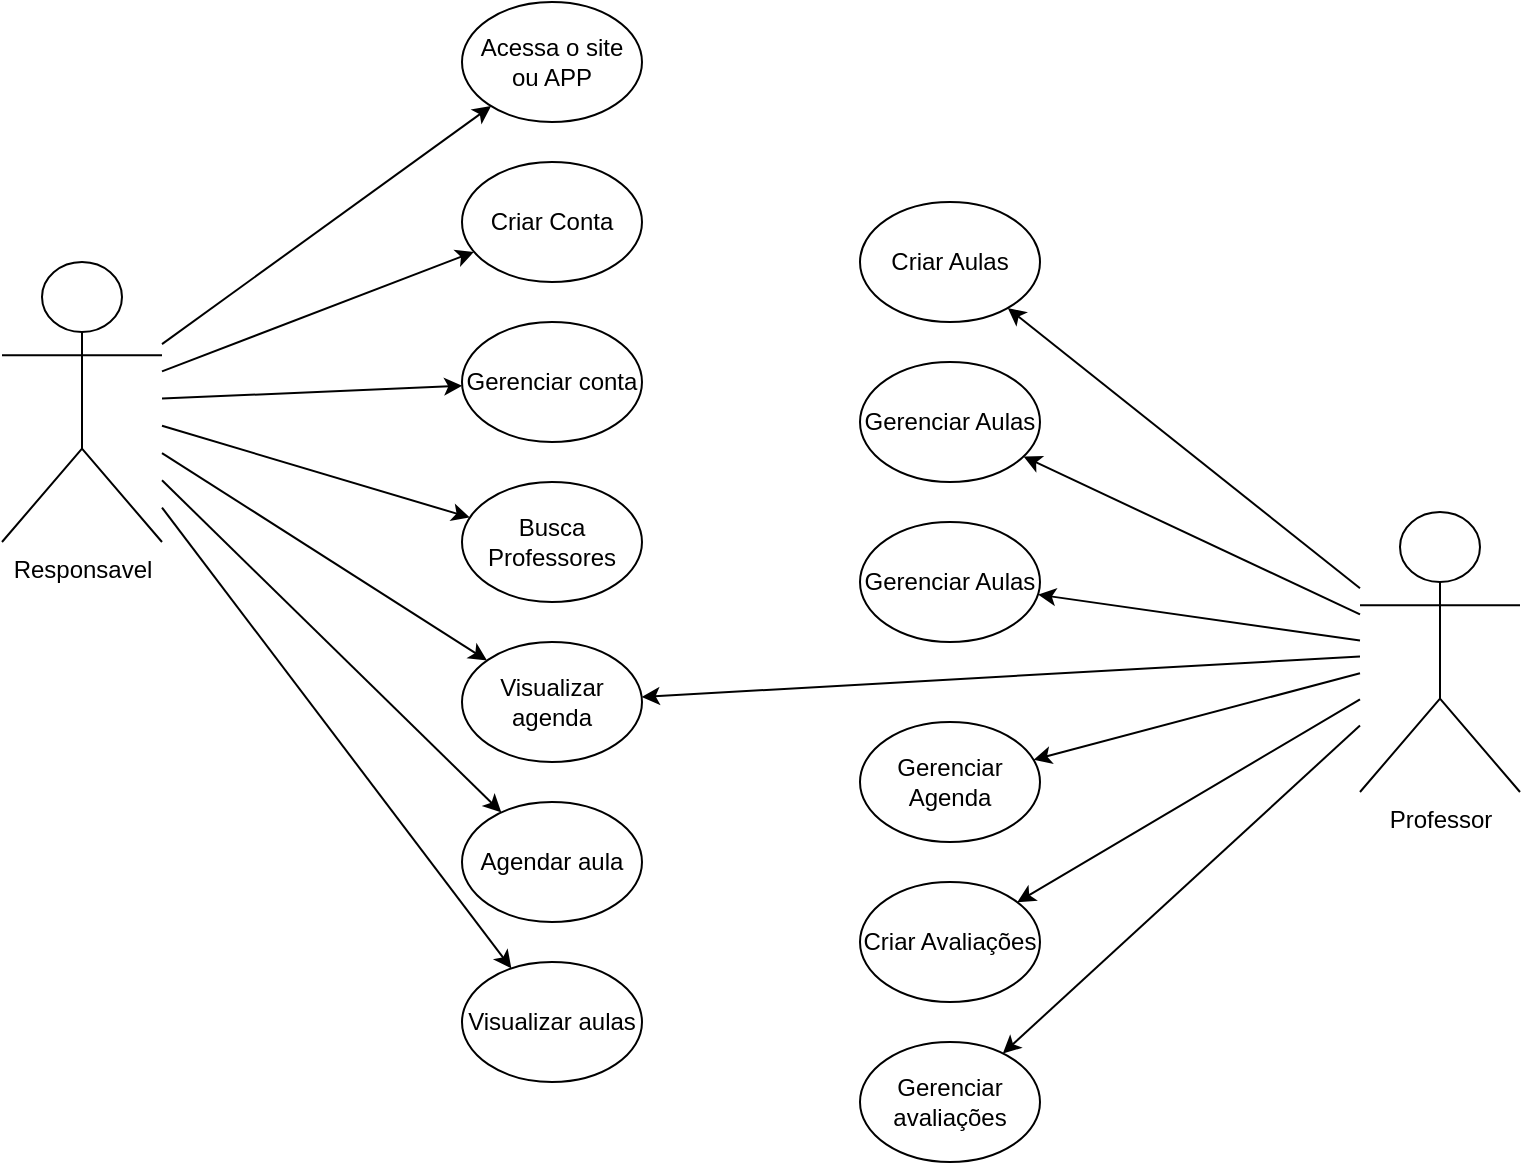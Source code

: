 <mxfile version="26.2.12" pages="2">
  <diagram name="Página-1" id="_fJPHz3GEHOpVOtCrLtM">
    <mxGraphModel dx="1108" dy="609" grid="1" gridSize="10" guides="1" tooltips="1" connect="1" arrows="1" fold="1" page="1" pageScale="1" pageWidth="827" pageHeight="1169" background="none" math="0" shadow="0">
      <root>
        <mxCell id="0" />
        <mxCell id="1" parent="0" />
        <mxCell id="9yZYR11vGM9fc_dX3TNe-1" value="Responsavel" style="shape=umlActor;verticalLabelPosition=bottom;verticalAlign=top;html=1;outlineConnect=0;" vertex="1" parent="1">
          <mxGeometry x="30" y="170" width="80" height="140" as="geometry" />
        </mxCell>
        <mxCell id="9yZYR11vGM9fc_dX3TNe-2" value="Criar Conta" style="ellipse;whiteSpace=wrap;html=1;" vertex="1" parent="1">
          <mxGeometry x="260" y="120" width="90" height="60" as="geometry" />
        </mxCell>
        <mxCell id="9yZYR11vGM9fc_dX3TNe-3" value="Gerenciar conta" style="ellipse;whiteSpace=wrap;html=1;" vertex="1" parent="1">
          <mxGeometry x="260" y="200" width="90" height="60" as="geometry" />
        </mxCell>
        <mxCell id="9yZYR11vGM9fc_dX3TNe-4" value="Visualizar agenda" style="ellipse;whiteSpace=wrap;html=1;" vertex="1" parent="1">
          <mxGeometry x="260" y="360" width="90" height="60" as="geometry" />
        </mxCell>
        <mxCell id="9yZYR11vGM9fc_dX3TNe-5" value="Agendar aula" style="ellipse;whiteSpace=wrap;html=1;" vertex="1" parent="1">
          <mxGeometry x="260" y="440" width="90" height="60" as="geometry" />
        </mxCell>
        <mxCell id="9yZYR11vGM9fc_dX3TNe-6" value="Visualizar aulas" style="ellipse;whiteSpace=wrap;html=1;" vertex="1" parent="1">
          <mxGeometry x="260" y="520" width="90" height="60" as="geometry" />
        </mxCell>
        <mxCell id="9yZYR11vGM9fc_dX3TNe-8" value="" style="endArrow=classic;html=1;rounded=0;" edge="1" parent="1" source="9yZYR11vGM9fc_dX3TNe-1" target="9yZYR11vGM9fc_dX3TNe-2">
          <mxGeometry width="50" height="50" relative="1" as="geometry">
            <mxPoint x="410" y="340" as="sourcePoint" />
            <mxPoint x="460" y="290" as="targetPoint" />
          </mxGeometry>
        </mxCell>
        <mxCell id="9yZYR11vGM9fc_dX3TNe-9" value="" style="endArrow=classic;html=1;rounded=0;" edge="1" parent="1" source="9yZYR11vGM9fc_dX3TNe-1" target="9yZYR11vGM9fc_dX3TNe-3">
          <mxGeometry width="50" height="50" relative="1" as="geometry">
            <mxPoint x="140" y="289" as="sourcePoint" />
            <mxPoint x="289" y="150" as="targetPoint" />
          </mxGeometry>
        </mxCell>
        <mxCell id="9yZYR11vGM9fc_dX3TNe-10" value="" style="endArrow=classic;html=1;rounded=0;" edge="1" parent="1" source="9yZYR11vGM9fc_dX3TNe-1" target="9yZYR11vGM9fc_dX3TNe-4">
          <mxGeometry width="50" height="50" relative="1" as="geometry">
            <mxPoint x="140" y="258" as="sourcePoint" />
            <mxPoint x="280" y="179" as="targetPoint" />
          </mxGeometry>
        </mxCell>
        <mxCell id="9yZYR11vGM9fc_dX3TNe-11" value="" style="endArrow=classic;html=1;rounded=0;" edge="1" parent="1" source="9yZYR11vGM9fc_dX3TNe-1" target="9yZYR11vGM9fc_dX3TNe-5">
          <mxGeometry width="50" height="50" relative="1" as="geometry">
            <mxPoint x="140" y="273" as="sourcePoint" />
            <mxPoint x="272" y="248" as="targetPoint" />
          </mxGeometry>
        </mxCell>
        <mxCell id="9yZYR11vGM9fc_dX3TNe-12" value="" style="endArrow=classic;html=1;rounded=0;" edge="1" parent="1" source="9yZYR11vGM9fc_dX3TNe-1" target="9yZYR11vGM9fc_dX3TNe-6">
          <mxGeometry width="50" height="50" relative="1" as="geometry">
            <mxPoint x="140" y="287" as="sourcePoint" />
            <mxPoint x="272" y="312" as="targetPoint" />
          </mxGeometry>
        </mxCell>
        <mxCell id="9yZYR11vGM9fc_dX3TNe-14" value="Professor" style="shape=umlActor;verticalLabelPosition=bottom;verticalAlign=top;html=1;outlineConnect=0;" vertex="1" parent="1">
          <mxGeometry x="709" y="295" width="80" height="140" as="geometry" />
        </mxCell>
        <mxCell id="9yZYR11vGM9fc_dX3TNe-15" value="Gerenciar Agenda" style="ellipse;whiteSpace=wrap;html=1;" vertex="1" parent="1">
          <mxGeometry x="459" y="400" width="90" height="60" as="geometry" />
        </mxCell>
        <mxCell id="9yZYR11vGM9fc_dX3TNe-16" value="Criar Aulas" style="ellipse;whiteSpace=wrap;html=1;" vertex="1" parent="1">
          <mxGeometry x="459" y="140" width="90" height="60" as="geometry" />
        </mxCell>
        <mxCell id="9yZYR11vGM9fc_dX3TNe-17" value="Gerenciar Aulas" style="ellipse;whiteSpace=wrap;html=1;" vertex="1" parent="1">
          <mxGeometry x="459" y="220" width="90" height="60" as="geometry" />
        </mxCell>
        <mxCell id="9yZYR11vGM9fc_dX3TNe-18" value="Criar Avaliações" style="ellipse;whiteSpace=wrap;html=1;" vertex="1" parent="1">
          <mxGeometry x="459" y="480" width="90" height="60" as="geometry" />
        </mxCell>
        <mxCell id="9yZYR11vGM9fc_dX3TNe-19" value="Gerenciar avaliações" style="ellipse;whiteSpace=wrap;html=1;" vertex="1" parent="1">
          <mxGeometry x="459" y="560" width="90" height="60" as="geometry" />
        </mxCell>
        <mxCell id="9yZYR11vGM9fc_dX3TNe-21" value="" style="endArrow=classic;html=1;rounded=0;" edge="1" parent="1" source="9yZYR11vGM9fc_dX3TNe-14" target="9yZYR11vGM9fc_dX3TNe-4">
          <mxGeometry width="50" height="50" relative="1" as="geometry">
            <mxPoint x="419" y="525" as="sourcePoint" />
            <mxPoint x="469" y="475" as="targetPoint" />
          </mxGeometry>
        </mxCell>
        <mxCell id="9yZYR11vGM9fc_dX3TNe-22" value="" style="endArrow=classic;html=1;rounded=0;" edge="1" parent="1" source="9yZYR11vGM9fc_dX3TNe-14" target="9yZYR11vGM9fc_dX3TNe-15">
          <mxGeometry width="50" height="50" relative="1" as="geometry">
            <mxPoint x="419" y="525" as="sourcePoint" />
            <mxPoint x="469" y="475" as="targetPoint" />
          </mxGeometry>
        </mxCell>
        <mxCell id="9yZYR11vGM9fc_dX3TNe-23" value="" style="endArrow=classic;html=1;rounded=0;" edge="1" parent="1" source="9yZYR11vGM9fc_dX3TNe-14" target="9yZYR11vGM9fc_dX3TNe-16">
          <mxGeometry width="50" height="50" relative="1" as="geometry">
            <mxPoint x="719" y="359" as="sourcePoint" />
            <mxPoint x="574" y="411" as="targetPoint" />
          </mxGeometry>
        </mxCell>
        <mxCell id="9yZYR11vGM9fc_dX3TNe-24" value="" style="endArrow=classic;html=1;rounded=0;" edge="1" parent="1" source="9yZYR11vGM9fc_dX3TNe-14" target="9yZYR11vGM9fc_dX3TNe-17">
          <mxGeometry width="50" height="50" relative="1" as="geometry">
            <mxPoint x="719" y="373" as="sourcePoint" />
            <mxPoint x="565" y="483" as="targetPoint" />
          </mxGeometry>
        </mxCell>
        <mxCell id="9yZYR11vGM9fc_dX3TNe-25" value="" style="endArrow=classic;html=1;rounded=0;" edge="1" parent="1" source="9yZYR11vGM9fc_dX3TNe-14" target="9yZYR11vGM9fc_dX3TNe-18">
          <mxGeometry width="50" height="50" relative="1" as="geometry">
            <mxPoint x="719" y="388" as="sourcePoint" />
            <mxPoint x="558" y="560" as="targetPoint" />
          </mxGeometry>
        </mxCell>
        <mxCell id="9yZYR11vGM9fc_dX3TNe-26" value="" style="endArrow=classic;html=1;rounded=0;" edge="1" parent="1" source="9yZYR11vGM9fc_dX3TNe-14" target="9yZYR11vGM9fc_dX3TNe-19">
          <mxGeometry width="50" height="50" relative="1" as="geometry">
            <mxPoint x="719" y="402" as="sourcePoint" />
            <mxPoint x="553" y="638" as="targetPoint" />
          </mxGeometry>
        </mxCell>
        <mxCell id="9yZYR11vGM9fc_dX3TNe-40" value="Acessa o site ou APP" style="ellipse;whiteSpace=wrap;html=1;" vertex="1" parent="1">
          <mxGeometry x="260" y="40" width="90" height="60" as="geometry" />
        </mxCell>
        <mxCell id="9yZYR11vGM9fc_dX3TNe-41" value="Busca Professores" style="ellipse;whiteSpace=wrap;html=1;" vertex="1" parent="1">
          <mxGeometry x="260" y="280" width="90" height="60" as="geometry" />
        </mxCell>
        <mxCell id="9yZYR11vGM9fc_dX3TNe-43" value="" style="endArrow=classic;html=1;rounded=0;" edge="1" parent="1" source="9yZYR11vGM9fc_dX3TNe-1" target="9yZYR11vGM9fc_dX3TNe-40">
          <mxGeometry width="50" height="50" relative="1" as="geometry">
            <mxPoint x="120" y="235" as="sourcePoint" />
            <mxPoint x="276" y="175" as="targetPoint" />
          </mxGeometry>
        </mxCell>
        <mxCell id="9yZYR11vGM9fc_dX3TNe-44" value="" style="endArrow=classic;html=1;rounded=0;" edge="1" parent="1" source="9yZYR11vGM9fc_dX3TNe-1" target="9yZYR11vGM9fc_dX3TNe-41">
          <mxGeometry width="50" height="50" relative="1" as="geometry">
            <mxPoint x="120" y="248" as="sourcePoint" />
            <mxPoint x="270" y="242" as="targetPoint" />
          </mxGeometry>
        </mxCell>
        <mxCell id="9yZYR11vGM9fc_dX3TNe-45" value="Gerenciar Aulas" style="ellipse;whiteSpace=wrap;html=1;" vertex="1" parent="1">
          <mxGeometry x="459" y="300" width="90" height="60" as="geometry" />
        </mxCell>
        <mxCell id="9yZYR11vGM9fc_dX3TNe-46" value="" style="endArrow=classic;html=1;rounded=0;" edge="1" parent="1" source="9yZYR11vGM9fc_dX3TNe-14" target="9yZYR11vGM9fc_dX3TNe-45">
          <mxGeometry width="50" height="50" relative="1" as="geometry">
            <mxPoint x="719" y="356" as="sourcePoint" />
            <mxPoint x="551" y="277" as="targetPoint" />
          </mxGeometry>
        </mxCell>
      </root>
    </mxGraphModel>
  </diagram>
  <diagram id="2BSJKS9z5nhsrYdNgn_e" name="Página-2">
    <mxGraphModel dx="1108" dy="609" grid="1" gridSize="10" guides="1" tooltips="1" connect="1" arrows="1" fold="1" page="1" pageScale="1" pageWidth="827" pageHeight="1169" math="0" shadow="0">
      <root>
        <mxCell id="0" />
        <mxCell id="1" parent="0" />
        <mxCell id="wfWB5LcrSD44TqHUh2Qr-1" value="Aluno" style="shape=umlActor;verticalLabelPosition=bottom;verticalAlign=top;html=1;outlineConnect=0;" vertex="1" parent="1">
          <mxGeometry x="720" y="150" width="80" height="140" as="geometry" />
        </mxCell>
        <mxCell id="wfWB5LcrSD44TqHUh2Qr-2" value="Gerenciar Agenda" style="ellipse;whiteSpace=wrap;html=1;" vertex="1" parent="1">
          <mxGeometry x="470" y="220" width="90" height="60" as="geometry" />
        </mxCell>
        <mxCell id="wfWB5LcrSD44TqHUh2Qr-3" value="Criar Aulas" style="ellipse;whiteSpace=wrap;html=1;" vertex="1" parent="1">
          <mxGeometry x="470" y="40" width="90" height="60" as="geometry" />
        </mxCell>
        <mxCell id="wfWB5LcrSD44TqHUh2Qr-4" value="Gerenciar Aulas" style="ellipse;whiteSpace=wrap;html=1;" vertex="1" parent="1">
          <mxGeometry x="470" y="120" width="90" height="60" as="geometry" />
        </mxCell>
        <mxCell id="wfWB5LcrSD44TqHUh2Qr-5" value="Criar Avaliações" style="ellipse;whiteSpace=wrap;html=1;" vertex="1" parent="1">
          <mxGeometry x="470" y="300" width="90" height="60" as="geometry" />
        </mxCell>
        <mxCell id="wfWB5LcrSD44TqHUh2Qr-6" value="Gerenciar avaliações" style="ellipse;whiteSpace=wrap;html=1;" vertex="1" parent="1">
          <mxGeometry x="470" y="380" width="90" height="60" as="geometry" />
        </mxCell>
        <mxCell id="wfWB5LcrSD44TqHUh2Qr-7" value="" style="endArrow=classic;html=1;rounded=0;" edge="1" parent="1" source="wfWB5LcrSD44TqHUh2Qr-1" target="wfWB5LcrSD44TqHUh2Qr-2">
          <mxGeometry width="50" height="50" relative="1" as="geometry">
            <mxPoint x="430" y="380" as="sourcePoint" />
            <mxPoint x="480" y="330" as="targetPoint" />
          </mxGeometry>
        </mxCell>
        <mxCell id="wfWB5LcrSD44TqHUh2Qr-8" value="" style="endArrow=classic;html=1;rounded=0;" edge="1" parent="1" source="wfWB5LcrSD44TqHUh2Qr-1" target="wfWB5LcrSD44TqHUh2Qr-3">
          <mxGeometry width="50" height="50" relative="1" as="geometry">
            <mxPoint x="730" y="214" as="sourcePoint" />
            <mxPoint x="585" y="266" as="targetPoint" />
          </mxGeometry>
        </mxCell>
        <mxCell id="wfWB5LcrSD44TqHUh2Qr-9" value="" style="endArrow=classic;html=1;rounded=0;" edge="1" parent="1" source="wfWB5LcrSD44TqHUh2Qr-1" target="wfWB5LcrSD44TqHUh2Qr-4">
          <mxGeometry width="50" height="50" relative="1" as="geometry">
            <mxPoint x="730" y="228" as="sourcePoint" />
            <mxPoint x="576" y="338" as="targetPoint" />
          </mxGeometry>
        </mxCell>
        <mxCell id="wfWB5LcrSD44TqHUh2Qr-10" value="" style="endArrow=classic;html=1;rounded=0;" edge="1" parent="1" source="wfWB5LcrSD44TqHUh2Qr-1" target="wfWB5LcrSD44TqHUh2Qr-5">
          <mxGeometry width="50" height="50" relative="1" as="geometry">
            <mxPoint x="730" y="243" as="sourcePoint" />
            <mxPoint x="569" y="415" as="targetPoint" />
          </mxGeometry>
        </mxCell>
        <mxCell id="wfWB5LcrSD44TqHUh2Qr-11" value="" style="endArrow=classic;html=1;rounded=0;" edge="1" parent="1" source="wfWB5LcrSD44TqHUh2Qr-1" target="wfWB5LcrSD44TqHUh2Qr-6">
          <mxGeometry width="50" height="50" relative="1" as="geometry">
            <mxPoint x="730" y="257" as="sourcePoint" />
            <mxPoint x="564" y="493" as="targetPoint" />
          </mxGeometry>
        </mxCell>
      </root>
    </mxGraphModel>
  </diagram>
</mxfile>
